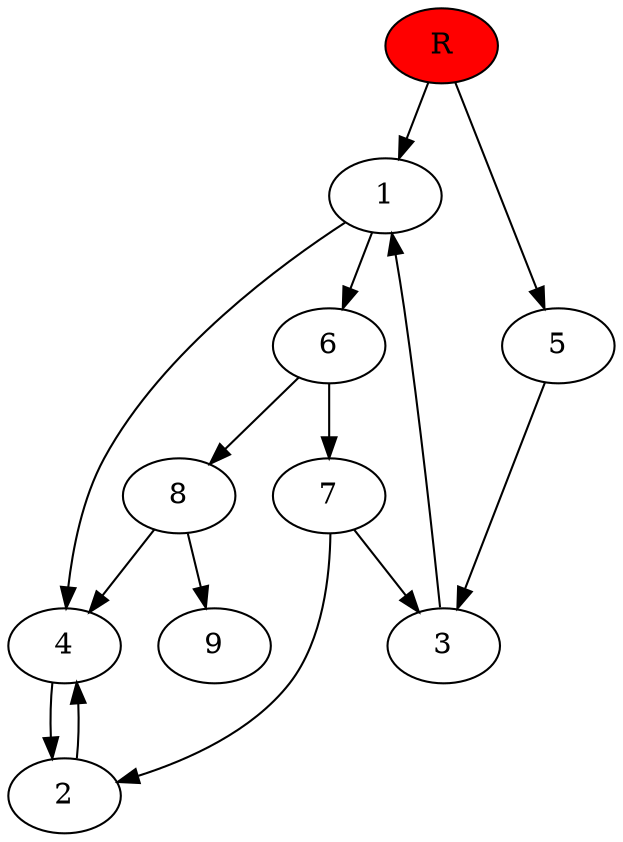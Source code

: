 digraph prb31927 {
	1
	2
	3
	4
	5
	6
	7
	8
	R [fillcolor="#ff0000" style=filled]
	1 -> 4
	1 -> 6
	2 -> 4
	3 -> 1
	4 -> 2
	5 -> 3
	6 -> 7
	6 -> 8
	7 -> 2
	7 -> 3
	8 -> 4
	8 -> 9
	R -> 1
	R -> 5
}
